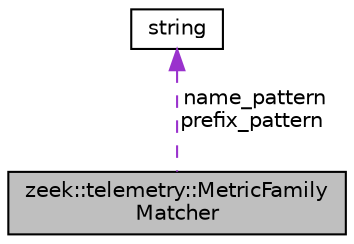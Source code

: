 digraph "zeek::telemetry::MetricFamilyMatcher"
{
 // LATEX_PDF_SIZE
  edge [fontname="Helvetica",fontsize="10",labelfontname="Helvetica",labelfontsize="10"];
  node [fontname="Helvetica",fontsize="10",shape=record];
  Node1 [label="zeek::telemetry::MetricFamily\lMatcher",height=0.2,width=0.4,color="black", fillcolor="grey75", style="filled", fontcolor="black",tooltip=" "];
  Node2 -> Node1 [dir="back",color="darkorchid3",fontsize="10",style="dashed",label=" name_pattern\nprefix_pattern" ,fontname="Helvetica"];
  Node2 [label="string",height=0.2,width=0.4,color="black", fillcolor="white", style="filled",tooltip=" "];
}
